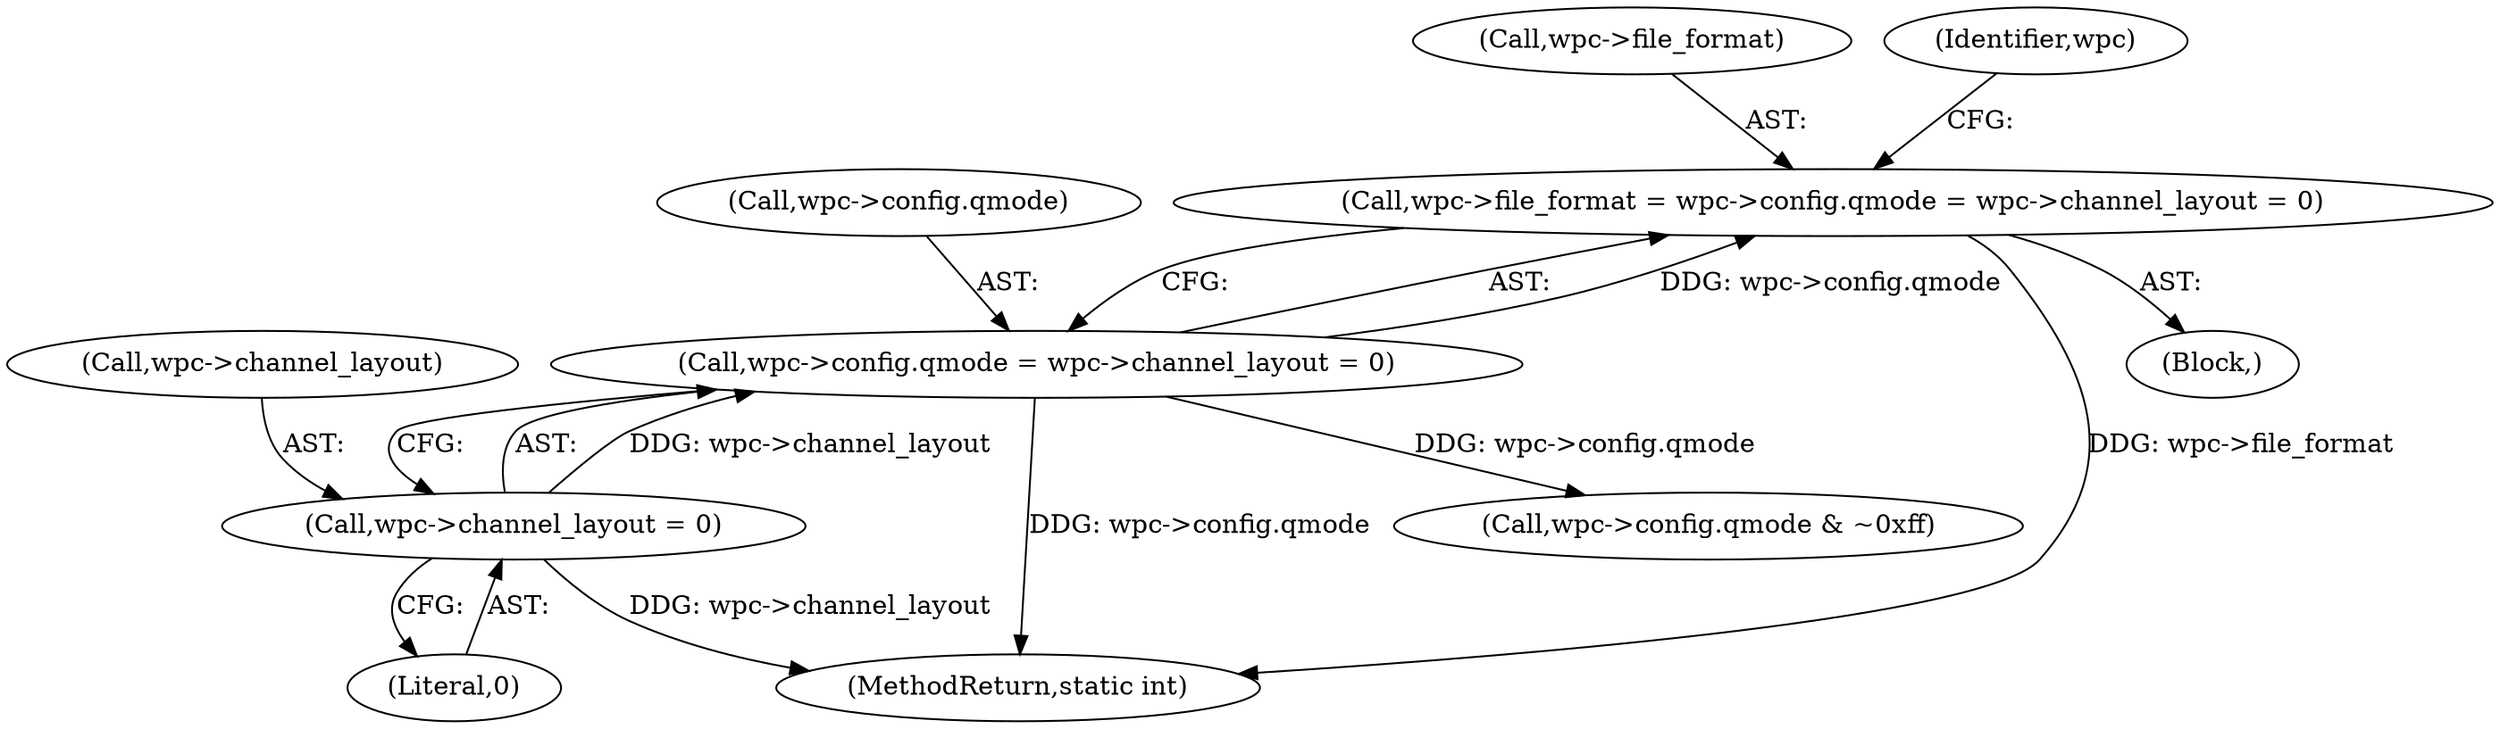 digraph "0_WavPack_4bc05fc490b66ef2d45b1de26abf1455b486b0dc@pointer" {
"1000123" [label="(Call,wpc->file_format = wpc->config.qmode = wpc->channel_layout = 0)"];
"1000127" [label="(Call,wpc->config.qmode = wpc->channel_layout = 0)"];
"1000133" [label="(Call,wpc->channel_layout = 0)"];
"1000294" [label="(MethodReturn,static int)"];
"1000128" [label="(Call,wpc->config.qmode)"];
"1000105" [label="(Block,)"];
"1000123" [label="(Call,wpc->file_format = wpc->config.qmode = wpc->channel_layout = 0)"];
"1000133" [label="(Call,wpc->channel_layout = 0)"];
"1000171" [label="(Call,wpc->config.qmode & ~0xff)"];
"1000124" [label="(Call,wpc->file_format)"];
"1000137" [label="(Literal,0)"];
"1000134" [label="(Call,wpc->channel_layout)"];
"1000140" [label="(Identifier,wpc)"];
"1000127" [label="(Call,wpc->config.qmode = wpc->channel_layout = 0)"];
"1000123" -> "1000105"  [label="AST: "];
"1000123" -> "1000127"  [label="CFG: "];
"1000124" -> "1000123"  [label="AST: "];
"1000127" -> "1000123"  [label="AST: "];
"1000140" -> "1000123"  [label="CFG: "];
"1000123" -> "1000294"  [label="DDG: wpc->file_format"];
"1000127" -> "1000123"  [label="DDG: wpc->config.qmode"];
"1000127" -> "1000133"  [label="CFG: "];
"1000128" -> "1000127"  [label="AST: "];
"1000133" -> "1000127"  [label="AST: "];
"1000127" -> "1000294"  [label="DDG: wpc->config.qmode"];
"1000133" -> "1000127"  [label="DDG: wpc->channel_layout"];
"1000127" -> "1000171"  [label="DDG: wpc->config.qmode"];
"1000133" -> "1000137"  [label="CFG: "];
"1000134" -> "1000133"  [label="AST: "];
"1000137" -> "1000133"  [label="AST: "];
"1000133" -> "1000294"  [label="DDG: wpc->channel_layout"];
}
